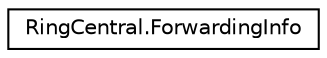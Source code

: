 digraph "Graphical Class Hierarchy"
{
 // LATEX_PDF_SIZE
  edge [fontname="Helvetica",fontsize="10",labelfontname="Helvetica",labelfontsize="10"];
  node [fontname="Helvetica",fontsize="10",shape=record];
  rankdir="LR";
  Node0 [label="RingCentral.ForwardingInfo",height=0.2,width=0.4,color="black", fillcolor="white", style="filled",URL="$classRingCentral_1_1ForwardingInfo.html",tooltip="Forwarding parameters. Returned if 'ForwardCalls' is specified in 'callHandlingAction'...."];
}
